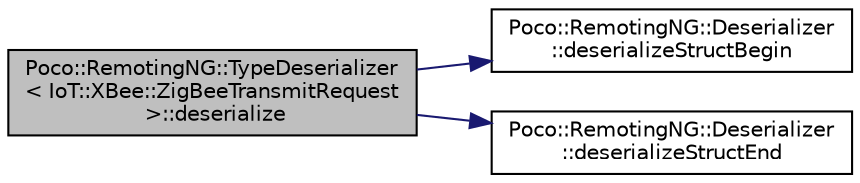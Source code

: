 digraph "Poco::RemotingNG::TypeDeserializer&lt; IoT::XBee::ZigBeeTransmitRequest &gt;::deserialize"
{
 // LATEX_PDF_SIZE
  edge [fontname="Helvetica",fontsize="10",labelfontname="Helvetica",labelfontsize="10"];
  node [fontname="Helvetica",fontsize="10",shape=record];
  rankdir="LR";
  Node1 [label="Poco::RemotingNG::TypeDeserializer\l\< IoT::XBee::ZigBeeTransmitRequest\l \>::deserialize",height=0.2,width=0.4,color="black", fillcolor="grey75", style="filled", fontcolor="black",tooltip=" "];
  Node1 -> Node2 [color="midnightblue",fontsize="10",style="solid"];
  Node2 [label="Poco::RemotingNG::Deserializer\l::deserializeStructBegin",height=0.2,width=0.4,color="black", fillcolor="white", style="filled",URL="$classPoco_1_1RemotingNG_1_1Deserializer.html#a8434cd405e674487f5f72cc779e9c533",tooltip="End deserialization of a message."];
  Node1 -> Node3 [color="midnightblue",fontsize="10",style="solid"];
  Node3 [label="Poco::RemotingNG::Deserializer\l::deserializeStructEnd",height=0.2,width=0.4,color="black", fillcolor="white", style="filled",URL="$classPoco_1_1RemotingNG_1_1Deserializer.html#a3393122a78e3feecc605e27e1754af34",tooltip=" "];
}
